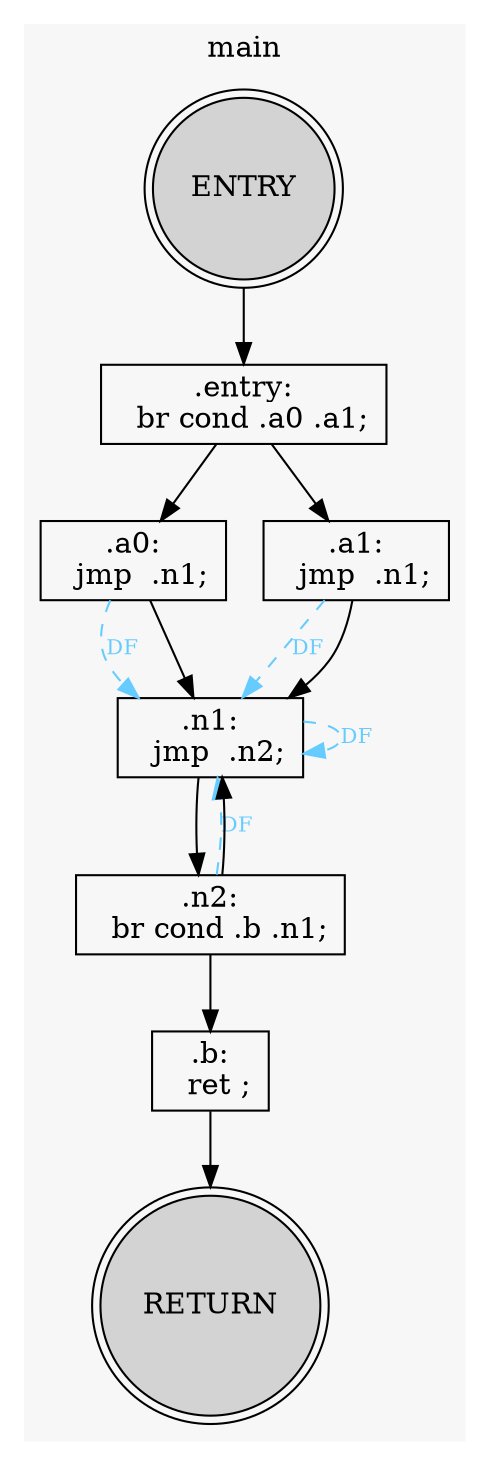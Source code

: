 // Control Flow Graph
digraph CFG {
	subgraph cluster_main {
		label=main
		color="#f7f7f7"
		style=filled
		rankdir=TB
		FUNC_main_NODE_ENTRY [label=ENTRY fillcolor=lightgray shape=doublecircle style=filled]
		FUNC_main_NODE_ENTRY -> FUNC_main_NODE_entry
		FUNC_main_NODE_entry [label=".entry:
  br cond .a0 .a1;" shape=box]
		FUNC_main_NODE_entry -> FUNC_main_NODE_a0
		FUNC_main_NODE_entry -> FUNC_main_NODE_a1
		FUNC_main_NODE_a0 [label=".a0:
  jmp  .n1;" shape=box]
		FUNC_main_NODE_a0 -> FUNC_main_NODE_n1 [label=DF color="#66ccff" constraint=false fontcolor="#66ccff" fontsize=10 style=dashed]
		FUNC_main_NODE_a0 -> FUNC_main_NODE_n1
		FUNC_main_NODE_a1 [label=".a1:
  jmp  .n1;" shape=box]
		FUNC_main_NODE_a1 -> FUNC_main_NODE_n1 [label=DF color="#66ccff" constraint=false fontcolor="#66ccff" fontsize=10 style=dashed]
		FUNC_main_NODE_a1 -> FUNC_main_NODE_n1
		FUNC_main_NODE_n1 [label=".n1:
  jmp  .n2;" shape=box]
		FUNC_main_NODE_n1 -> FUNC_main_NODE_n1 [label=DF color="#66ccff" constraint=false fontcolor="#66ccff" fontsize=10 style=dashed]
		FUNC_main_NODE_n1 -> FUNC_main_NODE_n2
		FUNC_main_NODE_n2 [label=".n2:
  br cond .b .n1;" shape=box]
		FUNC_main_NODE_n2 -> FUNC_main_NODE_n1 [label=DF color="#66ccff" constraint=false fontcolor="#66ccff" fontsize=10 style=dashed]
		FUNC_main_NODE_n2 -> FUNC_main_NODE_n1
		FUNC_main_NODE_n2 -> FUNC_main_NODE_b
		FUNC_main_NODE_b [label=".b:
  ret ;" shape=box]
		FUNC_main_NODE_b -> FUNC_main_NODE_RETURN
		FUNC_main_NODE_RETURN [label=RETURN fillcolor=lightgray shape=doublecircle style=filled]
	}
}
